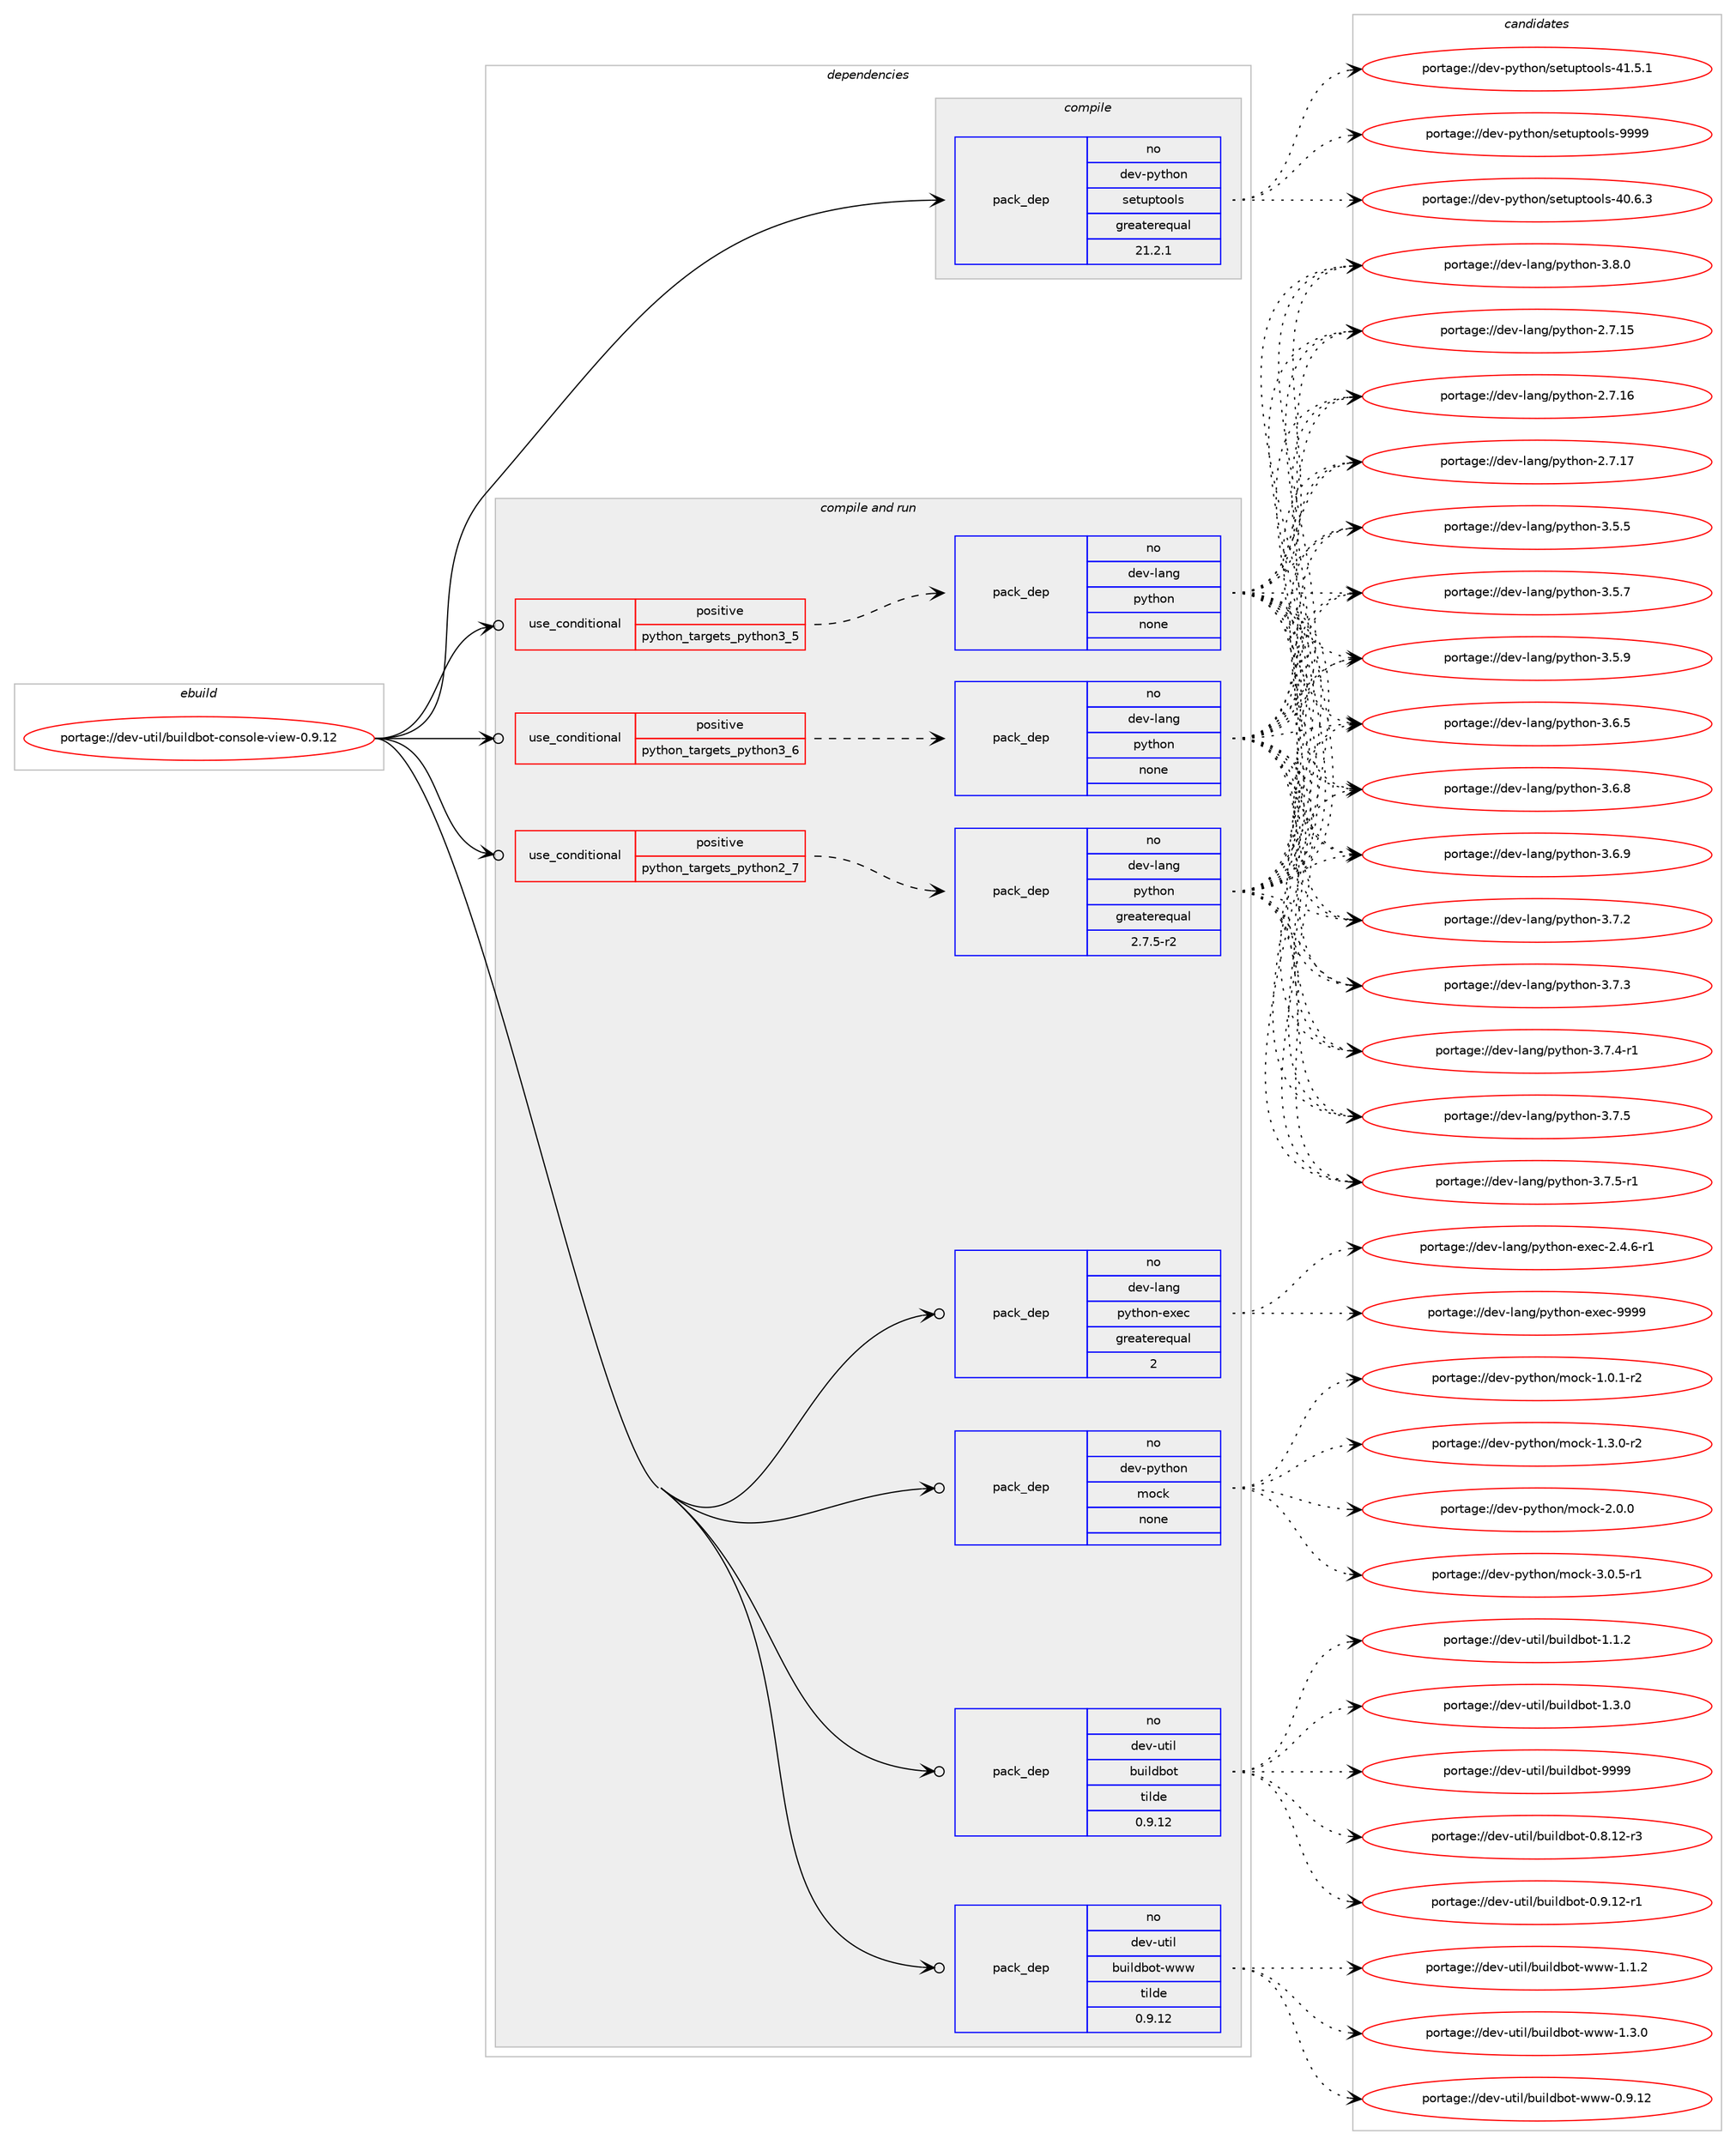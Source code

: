 digraph prolog {

# *************
# Graph options
# *************

newrank=true;
concentrate=true;
compound=true;
graph [rankdir=LR,fontname=Helvetica,fontsize=10,ranksep=1.5];#, ranksep=2.5, nodesep=0.2];
edge  [arrowhead=vee];
node  [fontname=Helvetica,fontsize=10];

# **********
# The ebuild
# **********

subgraph cluster_leftcol {
color=gray;
rank=same;
label=<<i>ebuild</i>>;
id [label="portage://dev-util/buildbot-console-view-0.9.12", color=red, width=4, href="../dev-util/buildbot-console-view-0.9.12.svg"];
}

# ****************
# The dependencies
# ****************

subgraph cluster_midcol {
color=gray;
label=<<i>dependencies</i>>;
subgraph cluster_compile {
fillcolor="#eeeeee";
style=filled;
label=<<i>compile</i>>;
subgraph pack185360 {
dependency259427 [label=<<TABLE BORDER="0" CELLBORDER="1" CELLSPACING="0" CELLPADDING="4" WIDTH="220"><TR><TD ROWSPAN="6" CELLPADDING="30">pack_dep</TD></TR><TR><TD WIDTH="110">no</TD></TR><TR><TD>dev-python</TD></TR><TR><TD>setuptools</TD></TR><TR><TD>greaterequal</TD></TR><TR><TD>21.2.1</TD></TR></TABLE>>, shape=none, color=blue];
}
id:e -> dependency259427:w [weight=20,style="solid",arrowhead="vee"];
}
subgraph cluster_compileandrun {
fillcolor="#eeeeee";
style=filled;
label=<<i>compile and run</i>>;
subgraph cond70446 {
dependency259428 [label=<<TABLE BORDER="0" CELLBORDER="1" CELLSPACING="0" CELLPADDING="4"><TR><TD ROWSPAN="3" CELLPADDING="10">use_conditional</TD></TR><TR><TD>positive</TD></TR><TR><TD>python_targets_python2_7</TD></TR></TABLE>>, shape=none, color=red];
subgraph pack185361 {
dependency259429 [label=<<TABLE BORDER="0" CELLBORDER="1" CELLSPACING="0" CELLPADDING="4" WIDTH="220"><TR><TD ROWSPAN="6" CELLPADDING="30">pack_dep</TD></TR><TR><TD WIDTH="110">no</TD></TR><TR><TD>dev-lang</TD></TR><TR><TD>python</TD></TR><TR><TD>greaterequal</TD></TR><TR><TD>2.7.5-r2</TD></TR></TABLE>>, shape=none, color=blue];
}
dependency259428:e -> dependency259429:w [weight=20,style="dashed",arrowhead="vee"];
}
id:e -> dependency259428:w [weight=20,style="solid",arrowhead="odotvee"];
subgraph cond70447 {
dependency259430 [label=<<TABLE BORDER="0" CELLBORDER="1" CELLSPACING="0" CELLPADDING="4"><TR><TD ROWSPAN="3" CELLPADDING="10">use_conditional</TD></TR><TR><TD>positive</TD></TR><TR><TD>python_targets_python3_5</TD></TR></TABLE>>, shape=none, color=red];
subgraph pack185362 {
dependency259431 [label=<<TABLE BORDER="0" CELLBORDER="1" CELLSPACING="0" CELLPADDING="4" WIDTH="220"><TR><TD ROWSPAN="6" CELLPADDING="30">pack_dep</TD></TR><TR><TD WIDTH="110">no</TD></TR><TR><TD>dev-lang</TD></TR><TR><TD>python</TD></TR><TR><TD>none</TD></TR><TR><TD></TD></TR></TABLE>>, shape=none, color=blue];
}
dependency259430:e -> dependency259431:w [weight=20,style="dashed",arrowhead="vee"];
}
id:e -> dependency259430:w [weight=20,style="solid",arrowhead="odotvee"];
subgraph cond70448 {
dependency259432 [label=<<TABLE BORDER="0" CELLBORDER="1" CELLSPACING="0" CELLPADDING="4"><TR><TD ROWSPAN="3" CELLPADDING="10">use_conditional</TD></TR><TR><TD>positive</TD></TR><TR><TD>python_targets_python3_6</TD></TR></TABLE>>, shape=none, color=red];
subgraph pack185363 {
dependency259433 [label=<<TABLE BORDER="0" CELLBORDER="1" CELLSPACING="0" CELLPADDING="4" WIDTH="220"><TR><TD ROWSPAN="6" CELLPADDING="30">pack_dep</TD></TR><TR><TD WIDTH="110">no</TD></TR><TR><TD>dev-lang</TD></TR><TR><TD>python</TD></TR><TR><TD>none</TD></TR><TR><TD></TD></TR></TABLE>>, shape=none, color=blue];
}
dependency259432:e -> dependency259433:w [weight=20,style="dashed",arrowhead="vee"];
}
id:e -> dependency259432:w [weight=20,style="solid",arrowhead="odotvee"];
subgraph pack185364 {
dependency259434 [label=<<TABLE BORDER="0" CELLBORDER="1" CELLSPACING="0" CELLPADDING="4" WIDTH="220"><TR><TD ROWSPAN="6" CELLPADDING="30">pack_dep</TD></TR><TR><TD WIDTH="110">no</TD></TR><TR><TD>dev-lang</TD></TR><TR><TD>python-exec</TD></TR><TR><TD>greaterequal</TD></TR><TR><TD>2</TD></TR></TABLE>>, shape=none, color=blue];
}
id:e -> dependency259434:w [weight=20,style="solid",arrowhead="odotvee"];
subgraph pack185365 {
dependency259435 [label=<<TABLE BORDER="0" CELLBORDER="1" CELLSPACING="0" CELLPADDING="4" WIDTH="220"><TR><TD ROWSPAN="6" CELLPADDING="30">pack_dep</TD></TR><TR><TD WIDTH="110">no</TD></TR><TR><TD>dev-python</TD></TR><TR><TD>mock</TD></TR><TR><TD>none</TD></TR><TR><TD></TD></TR></TABLE>>, shape=none, color=blue];
}
id:e -> dependency259435:w [weight=20,style="solid",arrowhead="odotvee"];
subgraph pack185366 {
dependency259436 [label=<<TABLE BORDER="0" CELLBORDER="1" CELLSPACING="0" CELLPADDING="4" WIDTH="220"><TR><TD ROWSPAN="6" CELLPADDING="30">pack_dep</TD></TR><TR><TD WIDTH="110">no</TD></TR><TR><TD>dev-util</TD></TR><TR><TD>buildbot</TD></TR><TR><TD>tilde</TD></TR><TR><TD>0.9.12</TD></TR></TABLE>>, shape=none, color=blue];
}
id:e -> dependency259436:w [weight=20,style="solid",arrowhead="odotvee"];
subgraph pack185367 {
dependency259437 [label=<<TABLE BORDER="0" CELLBORDER="1" CELLSPACING="0" CELLPADDING="4" WIDTH="220"><TR><TD ROWSPAN="6" CELLPADDING="30">pack_dep</TD></TR><TR><TD WIDTH="110">no</TD></TR><TR><TD>dev-util</TD></TR><TR><TD>buildbot-www</TD></TR><TR><TD>tilde</TD></TR><TR><TD>0.9.12</TD></TR></TABLE>>, shape=none, color=blue];
}
id:e -> dependency259437:w [weight=20,style="solid",arrowhead="odotvee"];
}
subgraph cluster_run {
fillcolor="#eeeeee";
style=filled;
label=<<i>run</i>>;
}
}

# **************
# The candidates
# **************

subgraph cluster_choices {
rank=same;
color=gray;
label=<<i>candidates</i>>;

subgraph choice185360 {
color=black;
nodesep=1;
choiceportage100101118451121211161041111104711510111611711211611111110811545524846544651 [label="portage://dev-python/setuptools-40.6.3", color=red, width=4,href="../dev-python/setuptools-40.6.3.svg"];
choiceportage100101118451121211161041111104711510111611711211611111110811545524946534649 [label="portage://dev-python/setuptools-41.5.1", color=red, width=4,href="../dev-python/setuptools-41.5.1.svg"];
choiceportage10010111845112121116104111110471151011161171121161111111081154557575757 [label="portage://dev-python/setuptools-9999", color=red, width=4,href="../dev-python/setuptools-9999.svg"];
dependency259427:e -> choiceportage100101118451121211161041111104711510111611711211611111110811545524846544651:w [style=dotted,weight="100"];
dependency259427:e -> choiceportage100101118451121211161041111104711510111611711211611111110811545524946534649:w [style=dotted,weight="100"];
dependency259427:e -> choiceportage10010111845112121116104111110471151011161171121161111111081154557575757:w [style=dotted,weight="100"];
}
subgraph choice185361 {
color=black;
nodesep=1;
choiceportage10010111845108971101034711212111610411111045504655464953 [label="portage://dev-lang/python-2.7.15", color=red, width=4,href="../dev-lang/python-2.7.15.svg"];
choiceportage10010111845108971101034711212111610411111045504655464954 [label="portage://dev-lang/python-2.7.16", color=red, width=4,href="../dev-lang/python-2.7.16.svg"];
choiceportage10010111845108971101034711212111610411111045504655464955 [label="portage://dev-lang/python-2.7.17", color=red, width=4,href="../dev-lang/python-2.7.17.svg"];
choiceportage100101118451089711010347112121116104111110455146534653 [label="portage://dev-lang/python-3.5.5", color=red, width=4,href="../dev-lang/python-3.5.5.svg"];
choiceportage100101118451089711010347112121116104111110455146534655 [label="portage://dev-lang/python-3.5.7", color=red, width=4,href="../dev-lang/python-3.5.7.svg"];
choiceportage100101118451089711010347112121116104111110455146534657 [label="portage://dev-lang/python-3.5.9", color=red, width=4,href="../dev-lang/python-3.5.9.svg"];
choiceportage100101118451089711010347112121116104111110455146544653 [label="portage://dev-lang/python-3.6.5", color=red, width=4,href="../dev-lang/python-3.6.5.svg"];
choiceportage100101118451089711010347112121116104111110455146544656 [label="portage://dev-lang/python-3.6.8", color=red, width=4,href="../dev-lang/python-3.6.8.svg"];
choiceportage100101118451089711010347112121116104111110455146544657 [label="portage://dev-lang/python-3.6.9", color=red, width=4,href="../dev-lang/python-3.6.9.svg"];
choiceportage100101118451089711010347112121116104111110455146554650 [label="portage://dev-lang/python-3.7.2", color=red, width=4,href="../dev-lang/python-3.7.2.svg"];
choiceportage100101118451089711010347112121116104111110455146554651 [label="portage://dev-lang/python-3.7.3", color=red, width=4,href="../dev-lang/python-3.7.3.svg"];
choiceportage1001011184510897110103471121211161041111104551465546524511449 [label="portage://dev-lang/python-3.7.4-r1", color=red, width=4,href="../dev-lang/python-3.7.4-r1.svg"];
choiceportage100101118451089711010347112121116104111110455146554653 [label="portage://dev-lang/python-3.7.5", color=red, width=4,href="../dev-lang/python-3.7.5.svg"];
choiceportage1001011184510897110103471121211161041111104551465546534511449 [label="portage://dev-lang/python-3.7.5-r1", color=red, width=4,href="../dev-lang/python-3.7.5-r1.svg"];
choiceportage100101118451089711010347112121116104111110455146564648 [label="portage://dev-lang/python-3.8.0", color=red, width=4,href="../dev-lang/python-3.8.0.svg"];
dependency259429:e -> choiceportage10010111845108971101034711212111610411111045504655464953:w [style=dotted,weight="100"];
dependency259429:e -> choiceportage10010111845108971101034711212111610411111045504655464954:w [style=dotted,weight="100"];
dependency259429:e -> choiceportage10010111845108971101034711212111610411111045504655464955:w [style=dotted,weight="100"];
dependency259429:e -> choiceportage100101118451089711010347112121116104111110455146534653:w [style=dotted,weight="100"];
dependency259429:e -> choiceportage100101118451089711010347112121116104111110455146534655:w [style=dotted,weight="100"];
dependency259429:e -> choiceportage100101118451089711010347112121116104111110455146534657:w [style=dotted,weight="100"];
dependency259429:e -> choiceportage100101118451089711010347112121116104111110455146544653:w [style=dotted,weight="100"];
dependency259429:e -> choiceportage100101118451089711010347112121116104111110455146544656:w [style=dotted,weight="100"];
dependency259429:e -> choiceportage100101118451089711010347112121116104111110455146544657:w [style=dotted,weight="100"];
dependency259429:e -> choiceportage100101118451089711010347112121116104111110455146554650:w [style=dotted,weight="100"];
dependency259429:e -> choiceportage100101118451089711010347112121116104111110455146554651:w [style=dotted,weight="100"];
dependency259429:e -> choiceportage1001011184510897110103471121211161041111104551465546524511449:w [style=dotted,weight="100"];
dependency259429:e -> choiceportage100101118451089711010347112121116104111110455146554653:w [style=dotted,weight="100"];
dependency259429:e -> choiceportage1001011184510897110103471121211161041111104551465546534511449:w [style=dotted,weight="100"];
dependency259429:e -> choiceportage100101118451089711010347112121116104111110455146564648:w [style=dotted,weight="100"];
}
subgraph choice185362 {
color=black;
nodesep=1;
choiceportage10010111845108971101034711212111610411111045504655464953 [label="portage://dev-lang/python-2.7.15", color=red, width=4,href="../dev-lang/python-2.7.15.svg"];
choiceportage10010111845108971101034711212111610411111045504655464954 [label="portage://dev-lang/python-2.7.16", color=red, width=4,href="../dev-lang/python-2.7.16.svg"];
choiceportage10010111845108971101034711212111610411111045504655464955 [label="portage://dev-lang/python-2.7.17", color=red, width=4,href="../dev-lang/python-2.7.17.svg"];
choiceportage100101118451089711010347112121116104111110455146534653 [label="portage://dev-lang/python-3.5.5", color=red, width=4,href="../dev-lang/python-3.5.5.svg"];
choiceportage100101118451089711010347112121116104111110455146534655 [label="portage://dev-lang/python-3.5.7", color=red, width=4,href="../dev-lang/python-3.5.7.svg"];
choiceportage100101118451089711010347112121116104111110455146534657 [label="portage://dev-lang/python-3.5.9", color=red, width=4,href="../dev-lang/python-3.5.9.svg"];
choiceportage100101118451089711010347112121116104111110455146544653 [label="portage://dev-lang/python-3.6.5", color=red, width=4,href="../dev-lang/python-3.6.5.svg"];
choiceportage100101118451089711010347112121116104111110455146544656 [label="portage://dev-lang/python-3.6.8", color=red, width=4,href="../dev-lang/python-3.6.8.svg"];
choiceportage100101118451089711010347112121116104111110455146544657 [label="portage://dev-lang/python-3.6.9", color=red, width=4,href="../dev-lang/python-3.6.9.svg"];
choiceportage100101118451089711010347112121116104111110455146554650 [label="portage://dev-lang/python-3.7.2", color=red, width=4,href="../dev-lang/python-3.7.2.svg"];
choiceportage100101118451089711010347112121116104111110455146554651 [label="portage://dev-lang/python-3.7.3", color=red, width=4,href="../dev-lang/python-3.7.3.svg"];
choiceportage1001011184510897110103471121211161041111104551465546524511449 [label="portage://dev-lang/python-3.7.4-r1", color=red, width=4,href="../dev-lang/python-3.7.4-r1.svg"];
choiceportage100101118451089711010347112121116104111110455146554653 [label="portage://dev-lang/python-3.7.5", color=red, width=4,href="../dev-lang/python-3.7.5.svg"];
choiceportage1001011184510897110103471121211161041111104551465546534511449 [label="portage://dev-lang/python-3.7.5-r1", color=red, width=4,href="../dev-lang/python-3.7.5-r1.svg"];
choiceportage100101118451089711010347112121116104111110455146564648 [label="portage://dev-lang/python-3.8.0", color=red, width=4,href="../dev-lang/python-3.8.0.svg"];
dependency259431:e -> choiceportage10010111845108971101034711212111610411111045504655464953:w [style=dotted,weight="100"];
dependency259431:e -> choiceportage10010111845108971101034711212111610411111045504655464954:w [style=dotted,weight="100"];
dependency259431:e -> choiceportage10010111845108971101034711212111610411111045504655464955:w [style=dotted,weight="100"];
dependency259431:e -> choiceportage100101118451089711010347112121116104111110455146534653:w [style=dotted,weight="100"];
dependency259431:e -> choiceportage100101118451089711010347112121116104111110455146534655:w [style=dotted,weight="100"];
dependency259431:e -> choiceportage100101118451089711010347112121116104111110455146534657:w [style=dotted,weight="100"];
dependency259431:e -> choiceportage100101118451089711010347112121116104111110455146544653:w [style=dotted,weight="100"];
dependency259431:e -> choiceportage100101118451089711010347112121116104111110455146544656:w [style=dotted,weight="100"];
dependency259431:e -> choiceportage100101118451089711010347112121116104111110455146544657:w [style=dotted,weight="100"];
dependency259431:e -> choiceportage100101118451089711010347112121116104111110455146554650:w [style=dotted,weight="100"];
dependency259431:e -> choiceportage100101118451089711010347112121116104111110455146554651:w [style=dotted,weight="100"];
dependency259431:e -> choiceportage1001011184510897110103471121211161041111104551465546524511449:w [style=dotted,weight="100"];
dependency259431:e -> choiceportage100101118451089711010347112121116104111110455146554653:w [style=dotted,weight="100"];
dependency259431:e -> choiceportage1001011184510897110103471121211161041111104551465546534511449:w [style=dotted,weight="100"];
dependency259431:e -> choiceportage100101118451089711010347112121116104111110455146564648:w [style=dotted,weight="100"];
}
subgraph choice185363 {
color=black;
nodesep=1;
choiceportage10010111845108971101034711212111610411111045504655464953 [label="portage://dev-lang/python-2.7.15", color=red, width=4,href="../dev-lang/python-2.7.15.svg"];
choiceportage10010111845108971101034711212111610411111045504655464954 [label="portage://dev-lang/python-2.7.16", color=red, width=4,href="../dev-lang/python-2.7.16.svg"];
choiceportage10010111845108971101034711212111610411111045504655464955 [label="portage://dev-lang/python-2.7.17", color=red, width=4,href="../dev-lang/python-2.7.17.svg"];
choiceportage100101118451089711010347112121116104111110455146534653 [label="portage://dev-lang/python-3.5.5", color=red, width=4,href="../dev-lang/python-3.5.5.svg"];
choiceportage100101118451089711010347112121116104111110455146534655 [label="portage://dev-lang/python-3.5.7", color=red, width=4,href="../dev-lang/python-3.5.7.svg"];
choiceportage100101118451089711010347112121116104111110455146534657 [label="portage://dev-lang/python-3.5.9", color=red, width=4,href="../dev-lang/python-3.5.9.svg"];
choiceportage100101118451089711010347112121116104111110455146544653 [label="portage://dev-lang/python-3.6.5", color=red, width=4,href="../dev-lang/python-3.6.5.svg"];
choiceportage100101118451089711010347112121116104111110455146544656 [label="portage://dev-lang/python-3.6.8", color=red, width=4,href="../dev-lang/python-3.6.8.svg"];
choiceportage100101118451089711010347112121116104111110455146544657 [label="portage://dev-lang/python-3.6.9", color=red, width=4,href="../dev-lang/python-3.6.9.svg"];
choiceportage100101118451089711010347112121116104111110455146554650 [label="portage://dev-lang/python-3.7.2", color=red, width=4,href="../dev-lang/python-3.7.2.svg"];
choiceportage100101118451089711010347112121116104111110455146554651 [label="portage://dev-lang/python-3.7.3", color=red, width=4,href="../dev-lang/python-3.7.3.svg"];
choiceportage1001011184510897110103471121211161041111104551465546524511449 [label="portage://dev-lang/python-3.7.4-r1", color=red, width=4,href="../dev-lang/python-3.7.4-r1.svg"];
choiceportage100101118451089711010347112121116104111110455146554653 [label="portage://dev-lang/python-3.7.5", color=red, width=4,href="../dev-lang/python-3.7.5.svg"];
choiceportage1001011184510897110103471121211161041111104551465546534511449 [label="portage://dev-lang/python-3.7.5-r1", color=red, width=4,href="../dev-lang/python-3.7.5-r1.svg"];
choiceportage100101118451089711010347112121116104111110455146564648 [label="portage://dev-lang/python-3.8.0", color=red, width=4,href="../dev-lang/python-3.8.0.svg"];
dependency259433:e -> choiceportage10010111845108971101034711212111610411111045504655464953:w [style=dotted,weight="100"];
dependency259433:e -> choiceportage10010111845108971101034711212111610411111045504655464954:w [style=dotted,weight="100"];
dependency259433:e -> choiceportage10010111845108971101034711212111610411111045504655464955:w [style=dotted,weight="100"];
dependency259433:e -> choiceportage100101118451089711010347112121116104111110455146534653:w [style=dotted,weight="100"];
dependency259433:e -> choiceportage100101118451089711010347112121116104111110455146534655:w [style=dotted,weight="100"];
dependency259433:e -> choiceportage100101118451089711010347112121116104111110455146534657:w [style=dotted,weight="100"];
dependency259433:e -> choiceportage100101118451089711010347112121116104111110455146544653:w [style=dotted,weight="100"];
dependency259433:e -> choiceportage100101118451089711010347112121116104111110455146544656:w [style=dotted,weight="100"];
dependency259433:e -> choiceportage100101118451089711010347112121116104111110455146544657:w [style=dotted,weight="100"];
dependency259433:e -> choiceportage100101118451089711010347112121116104111110455146554650:w [style=dotted,weight="100"];
dependency259433:e -> choiceportage100101118451089711010347112121116104111110455146554651:w [style=dotted,weight="100"];
dependency259433:e -> choiceportage1001011184510897110103471121211161041111104551465546524511449:w [style=dotted,weight="100"];
dependency259433:e -> choiceportage100101118451089711010347112121116104111110455146554653:w [style=dotted,weight="100"];
dependency259433:e -> choiceportage1001011184510897110103471121211161041111104551465546534511449:w [style=dotted,weight="100"];
dependency259433:e -> choiceportage100101118451089711010347112121116104111110455146564648:w [style=dotted,weight="100"];
}
subgraph choice185364 {
color=black;
nodesep=1;
choiceportage10010111845108971101034711212111610411111045101120101994550465246544511449 [label="portage://dev-lang/python-exec-2.4.6-r1", color=red, width=4,href="../dev-lang/python-exec-2.4.6-r1.svg"];
choiceportage10010111845108971101034711212111610411111045101120101994557575757 [label="portage://dev-lang/python-exec-9999", color=red, width=4,href="../dev-lang/python-exec-9999.svg"];
dependency259434:e -> choiceportage10010111845108971101034711212111610411111045101120101994550465246544511449:w [style=dotted,weight="100"];
dependency259434:e -> choiceportage10010111845108971101034711212111610411111045101120101994557575757:w [style=dotted,weight="100"];
}
subgraph choice185365 {
color=black;
nodesep=1;
choiceportage1001011184511212111610411111047109111991074549464846494511450 [label="portage://dev-python/mock-1.0.1-r2", color=red, width=4,href="../dev-python/mock-1.0.1-r2.svg"];
choiceportage1001011184511212111610411111047109111991074549465146484511450 [label="portage://dev-python/mock-1.3.0-r2", color=red, width=4,href="../dev-python/mock-1.3.0-r2.svg"];
choiceportage100101118451121211161041111104710911199107455046484648 [label="portage://dev-python/mock-2.0.0", color=red, width=4,href="../dev-python/mock-2.0.0.svg"];
choiceportage1001011184511212111610411111047109111991074551464846534511449 [label="portage://dev-python/mock-3.0.5-r1", color=red, width=4,href="../dev-python/mock-3.0.5-r1.svg"];
dependency259435:e -> choiceportage1001011184511212111610411111047109111991074549464846494511450:w [style=dotted,weight="100"];
dependency259435:e -> choiceportage1001011184511212111610411111047109111991074549465146484511450:w [style=dotted,weight="100"];
dependency259435:e -> choiceportage100101118451121211161041111104710911199107455046484648:w [style=dotted,weight="100"];
dependency259435:e -> choiceportage1001011184511212111610411111047109111991074551464846534511449:w [style=dotted,weight="100"];
}
subgraph choice185366 {
color=black;
nodesep=1;
choiceportage10010111845117116105108479811710510810098111116454846564649504511451 [label="portage://dev-util/buildbot-0.8.12-r3", color=red, width=4,href="../dev-util/buildbot-0.8.12-r3.svg"];
choiceportage10010111845117116105108479811710510810098111116454846574649504511449 [label="portage://dev-util/buildbot-0.9.12-r1", color=red, width=4,href="../dev-util/buildbot-0.9.12-r1.svg"];
choiceportage10010111845117116105108479811710510810098111116454946494650 [label="portage://dev-util/buildbot-1.1.2", color=red, width=4,href="../dev-util/buildbot-1.1.2.svg"];
choiceportage10010111845117116105108479811710510810098111116454946514648 [label="portage://dev-util/buildbot-1.3.0", color=red, width=4,href="../dev-util/buildbot-1.3.0.svg"];
choiceportage100101118451171161051084798117105108100981111164557575757 [label="portage://dev-util/buildbot-9999", color=red, width=4,href="../dev-util/buildbot-9999.svg"];
dependency259436:e -> choiceportage10010111845117116105108479811710510810098111116454846564649504511451:w [style=dotted,weight="100"];
dependency259436:e -> choiceportage10010111845117116105108479811710510810098111116454846574649504511449:w [style=dotted,weight="100"];
dependency259436:e -> choiceportage10010111845117116105108479811710510810098111116454946494650:w [style=dotted,weight="100"];
dependency259436:e -> choiceportage10010111845117116105108479811710510810098111116454946514648:w [style=dotted,weight="100"];
dependency259436:e -> choiceportage100101118451171161051084798117105108100981111164557575757:w [style=dotted,weight="100"];
}
subgraph choice185367 {
color=black;
nodesep=1;
choiceportage100101118451171161051084798117105108100981111164511911911945484657464950 [label="portage://dev-util/buildbot-www-0.9.12", color=red, width=4,href="../dev-util/buildbot-www-0.9.12.svg"];
choiceportage1001011184511711610510847981171051081009811111645119119119454946494650 [label="portage://dev-util/buildbot-www-1.1.2", color=red, width=4,href="../dev-util/buildbot-www-1.1.2.svg"];
choiceportage1001011184511711610510847981171051081009811111645119119119454946514648 [label="portage://dev-util/buildbot-www-1.3.0", color=red, width=4,href="../dev-util/buildbot-www-1.3.0.svg"];
dependency259437:e -> choiceportage100101118451171161051084798117105108100981111164511911911945484657464950:w [style=dotted,weight="100"];
dependency259437:e -> choiceportage1001011184511711610510847981171051081009811111645119119119454946494650:w [style=dotted,weight="100"];
dependency259437:e -> choiceportage1001011184511711610510847981171051081009811111645119119119454946514648:w [style=dotted,weight="100"];
}
}

}
